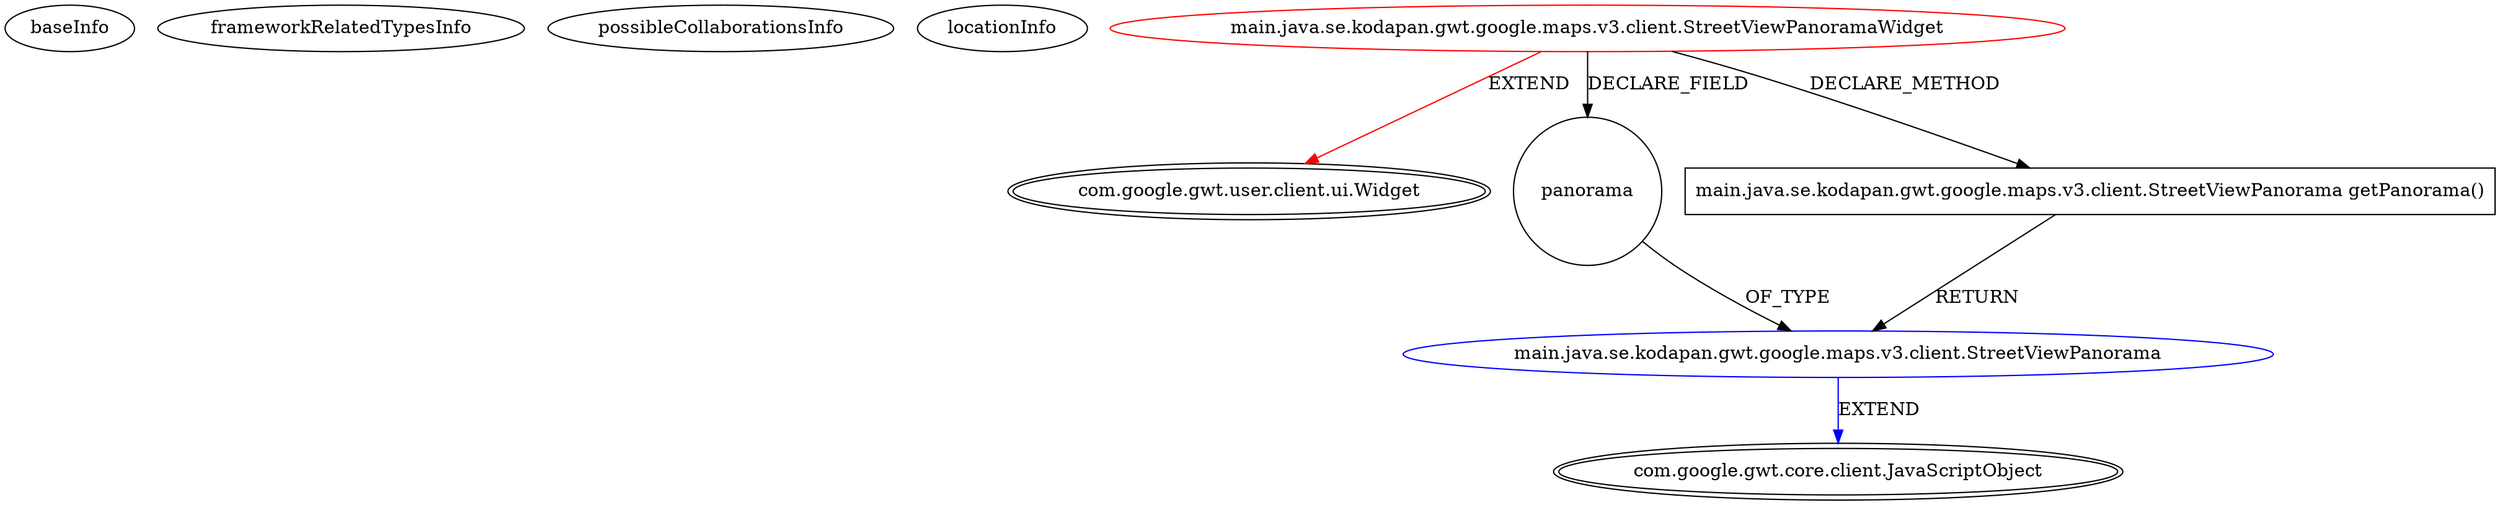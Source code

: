 digraph {
baseInfo[graphId=3385,category="extension_graph",isAnonymous=false,possibleRelation=true]
frameworkRelatedTypesInfo[0="com.google.gwt.user.client.ui.Widget"]
possibleCollaborationsInfo[0="3385~CLIENT_METHOD_DECLARATION-RETURN_TYPE-FIELD_DECLARATION-~com.google.gwt.user.client.ui.Widget ~com.google.gwt.core.client.JavaScriptObject ~false~false"]
locationInfo[projectName="karlwettin-kodapan-gwt-google-map-v3",filePath="/karlwettin-kodapan-gwt-google-map-v3/kodapan-gwt-google-map-v3-master/src/main/java/se/kodapan/gwt/google/maps/v3/client/StreetViewPanoramaWidget.java",contextSignature="StreetViewPanoramaWidget",graphId="3385"]
0[label="main.java.se.kodapan.gwt.google.maps.v3.client.StreetViewPanoramaWidget",vertexType="ROOT_CLIENT_CLASS_DECLARATION",isFrameworkType=false,color=red]
1[label="com.google.gwt.user.client.ui.Widget",vertexType="FRAMEWORK_CLASS_TYPE",isFrameworkType=true,peripheries=2]
2[label="panorama",vertexType="FIELD_DECLARATION",isFrameworkType=false,shape=circle]
3[label="main.java.se.kodapan.gwt.google.maps.v3.client.StreetViewPanorama",vertexType="REFERENCE_CLIENT_CLASS_DECLARATION",isFrameworkType=false,color=blue]
4[label="com.google.gwt.core.client.JavaScriptObject",vertexType="FRAMEWORK_CLASS_TYPE",isFrameworkType=true,peripheries=2]
5[label="main.java.se.kodapan.gwt.google.maps.v3.client.StreetViewPanorama getPanorama()",vertexType="CLIENT_METHOD_DECLARATION",isFrameworkType=false,shape=box]
0->1[label="EXTEND",color=red]
0->2[label="DECLARE_FIELD"]
3->4[label="EXTEND",color=blue]
2->3[label="OF_TYPE"]
0->5[label="DECLARE_METHOD"]
5->3[label="RETURN"]
}

